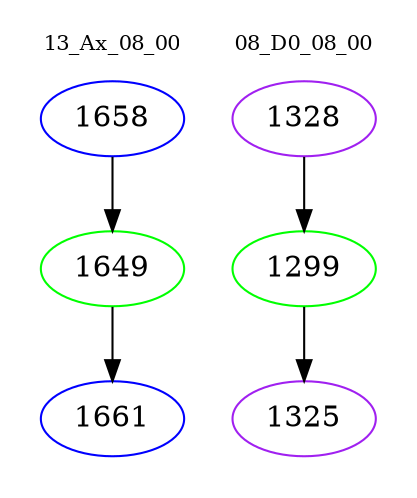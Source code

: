digraph{
subgraph cluster_0 {
color = white
label = "13_Ax_08_00";
fontsize=10;
T0_1658 [label="1658", color="blue"]
T0_1658 -> T0_1649 [color="black"]
T0_1649 [label="1649", color="green"]
T0_1649 -> T0_1661 [color="black"]
T0_1661 [label="1661", color="blue"]
}
subgraph cluster_1 {
color = white
label = "08_D0_08_00";
fontsize=10;
T1_1328 [label="1328", color="purple"]
T1_1328 -> T1_1299 [color="black"]
T1_1299 [label="1299", color="green"]
T1_1299 -> T1_1325 [color="black"]
T1_1325 [label="1325", color="purple"]
}
}
